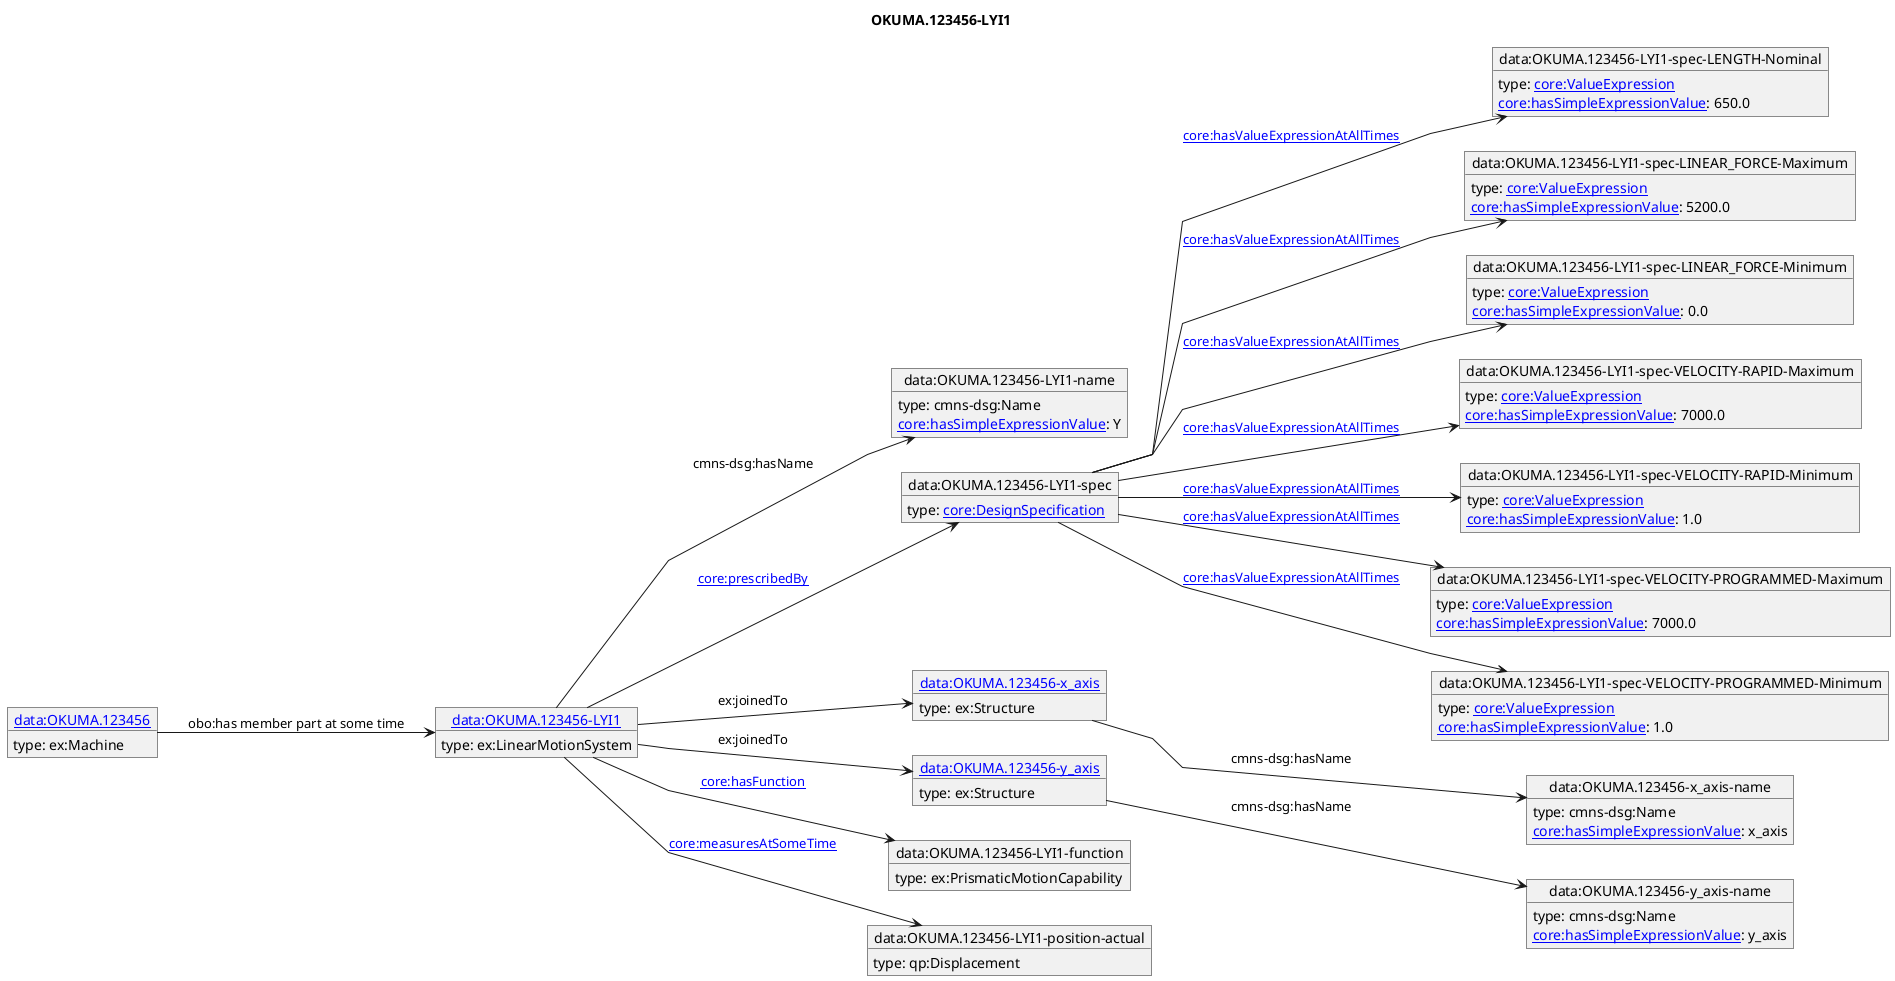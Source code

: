 @startuml
skinparam linetype polyline
left to right direction
title OKUMA.123456-LYI1
object "[[./OKUMA.123456-LYI1.html data:OKUMA.123456-LYI1]]" as o1 {
 type: ex:LinearMotionSystem 
}
object "data:OKUMA.123456-LYI1-name" as o2 {
 type: cmns-dsg:Name 
}
object "data:OKUMA.123456-LYI1-spec" as o3 {
 type: [[https://spec.industrialontologies.org/ontology/core/Core/DesignSpecification core:DesignSpecification]] 
}
object "data:OKUMA.123456-LYI1-spec-LENGTH-Nominal" as o4 {
 type: [[https://spec.industrialontologies.org/ontology/core/Core/ValueExpression core:ValueExpression]] 
}
object "data:OKUMA.123456-LYI1-spec-LINEAR_FORCE-Maximum" as o5 {
 type: [[https://spec.industrialontologies.org/ontology/core/Core/ValueExpression core:ValueExpression]] 
}
object "data:OKUMA.123456-LYI1-spec-LINEAR_FORCE-Minimum" as o6 {
 type: [[https://spec.industrialontologies.org/ontology/core/Core/ValueExpression core:ValueExpression]] 
}
object "data:OKUMA.123456-LYI1-spec-VELOCITY-RAPID-Maximum" as o7 {
 type: [[https://spec.industrialontologies.org/ontology/core/Core/ValueExpression core:ValueExpression]] 
}
object "data:OKUMA.123456-LYI1-spec-VELOCITY-RAPID-Minimum" as o8 {
 type: [[https://spec.industrialontologies.org/ontology/core/Core/ValueExpression core:ValueExpression]] 
}
object "data:OKUMA.123456-LYI1-spec-VELOCITY-PROGRAMMED-Maximum" as o9 {
 type: [[https://spec.industrialontologies.org/ontology/core/Core/ValueExpression core:ValueExpression]] 
}
object "data:OKUMA.123456-LYI1-spec-VELOCITY-PROGRAMMED-Minimum" as o10 {
 type: [[https://spec.industrialontologies.org/ontology/core/Core/ValueExpression core:ValueExpression]] 
}
object "[[./OKUMA.123456-x_axis.html data:OKUMA.123456-x_axis]]" as o11 {
 type: ex:Structure 
}
object "data:OKUMA.123456-x_axis-name" as o12 {
 type: cmns-dsg:Name 
}
object "[[./OKUMA.123456-y_axis.html data:OKUMA.123456-y_axis]]" as o13 {
 type: ex:Structure 
}
object "data:OKUMA.123456-y_axis-name" as o14 {
 type: cmns-dsg:Name 
}
object "data:OKUMA.123456-LYI1-function" as o15 {
 type: ex:PrismaticMotionCapability 
}
object "data:OKUMA.123456-LYI1-position-actual" as o16 {
 type: qp:Displacement 
}
object "[[./OKUMA.123456.html data:OKUMA.123456]]" as o17 {
 type: ex:Machine 
}
o1 --> o2 : cmns-dsg:hasName
o2 : [[https://spec.industrialontologies.org/ontology/core/Core/hasSimpleExpressionValue core:hasSimpleExpressionValue]]: Y
o1 --> o3 : [[https://spec.industrialontologies.org/ontology/core/Core/prescribedBy core:prescribedBy]]
o3 --> o4 : [[https://spec.industrialontologies.org/ontology/core/Core/hasValueExpressionAtAllTimes core:hasValueExpressionAtAllTimes]]
o4 : [[https://spec.industrialontologies.org/ontology/core/Core/hasSimpleExpressionValue core:hasSimpleExpressionValue]]: 650.0
o3 --> o5 : [[https://spec.industrialontologies.org/ontology/core/Core/hasValueExpressionAtAllTimes core:hasValueExpressionAtAllTimes]]
o5 : [[https://spec.industrialontologies.org/ontology/core/Core/hasSimpleExpressionValue core:hasSimpleExpressionValue]]: 5200.0
o3 --> o6 : [[https://spec.industrialontologies.org/ontology/core/Core/hasValueExpressionAtAllTimes core:hasValueExpressionAtAllTimes]]
o6 : [[https://spec.industrialontologies.org/ontology/core/Core/hasSimpleExpressionValue core:hasSimpleExpressionValue]]: 0.0
o3 --> o7 : [[https://spec.industrialontologies.org/ontology/core/Core/hasValueExpressionAtAllTimes core:hasValueExpressionAtAllTimes]]
o7 : [[https://spec.industrialontologies.org/ontology/core/Core/hasSimpleExpressionValue core:hasSimpleExpressionValue]]: 7000.0
o3 --> o8 : [[https://spec.industrialontologies.org/ontology/core/Core/hasValueExpressionAtAllTimes core:hasValueExpressionAtAllTimes]]
o8 : [[https://spec.industrialontologies.org/ontology/core/Core/hasSimpleExpressionValue core:hasSimpleExpressionValue]]: 1.0
o3 --> o9 : [[https://spec.industrialontologies.org/ontology/core/Core/hasValueExpressionAtAllTimes core:hasValueExpressionAtAllTimes]]
o9 : [[https://spec.industrialontologies.org/ontology/core/Core/hasSimpleExpressionValue core:hasSimpleExpressionValue]]: 7000.0
o3 --> o10 : [[https://spec.industrialontologies.org/ontology/core/Core/hasValueExpressionAtAllTimes core:hasValueExpressionAtAllTimes]]
o10 : [[https://spec.industrialontologies.org/ontology/core/Core/hasSimpleExpressionValue core:hasSimpleExpressionValue]]: 1.0
o1 --> o11 : ex:joinedTo
o11 --> o12 : cmns-dsg:hasName
o12 : [[https://spec.industrialontologies.org/ontology/core/Core/hasSimpleExpressionValue core:hasSimpleExpressionValue]]: x_axis
o1 --> o13 : ex:joinedTo
o13 --> o14 : cmns-dsg:hasName
o14 : [[https://spec.industrialontologies.org/ontology/core/Core/hasSimpleExpressionValue core:hasSimpleExpressionValue]]: y_axis
o1 --> o15 : [[https://spec.industrialontologies.org/ontology/core/Core/hasFunction core:hasFunction]]
o1 --> o16 : [[https://spec.industrialontologies.org/ontology/core/Core/measuresAtSomeTime core:measuresAtSomeTime]]
o17 --> o1 : obo:has member part at some time
@enduml

